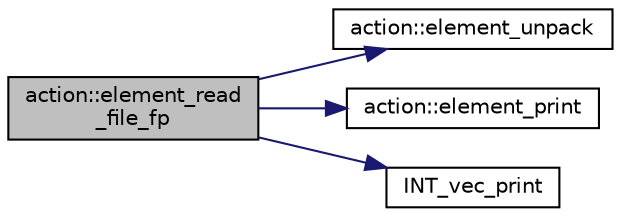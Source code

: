 digraph "action::element_read_file_fp"
{
  edge [fontname="Helvetica",fontsize="10",labelfontname="Helvetica",labelfontsize="10"];
  node [fontname="Helvetica",fontsize="10",shape=record];
  rankdir="LR";
  Node9983 [label="action::element_read\l_file_fp",height=0.2,width=0.4,color="black", fillcolor="grey75", style="filled", fontcolor="black"];
  Node9983 -> Node9984 [color="midnightblue",fontsize="10",style="solid",fontname="Helvetica"];
  Node9984 [label="action::element_unpack",height=0.2,width=0.4,color="black", fillcolor="white", style="filled",URL="$d2/d86/classaction.html#a02107279a3bdcf054008bd180dfaef10"];
  Node9983 -> Node9985 [color="midnightblue",fontsize="10",style="solid",fontname="Helvetica"];
  Node9985 [label="action::element_print",height=0.2,width=0.4,color="black", fillcolor="white", style="filled",URL="$d2/d86/classaction.html#ae38c3ef3c1125213733d63c6fc3c40cd"];
  Node9983 -> Node9986 [color="midnightblue",fontsize="10",style="solid",fontname="Helvetica"];
  Node9986 [label="INT_vec_print",height=0.2,width=0.4,color="black", fillcolor="white", style="filled",URL="$df/dbf/sajeeb_8_c.html#a79a5901af0b47dd0d694109543c027fe"];
}
